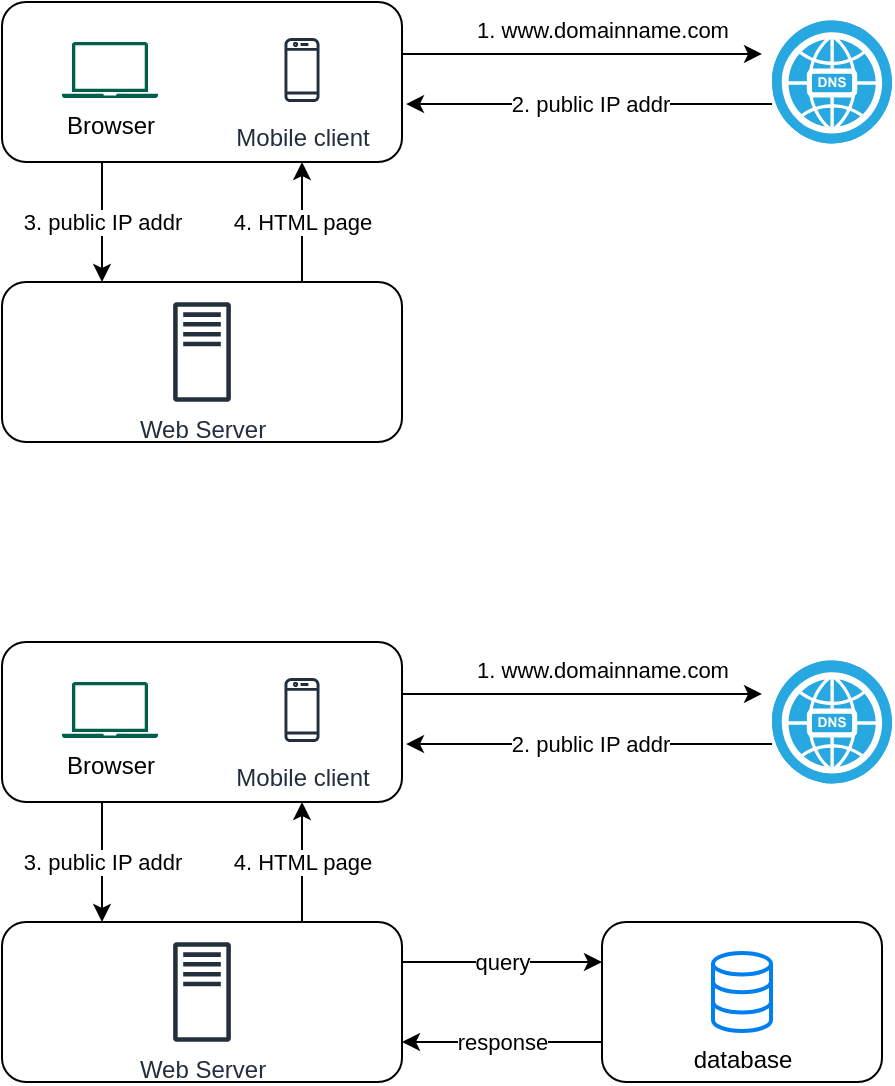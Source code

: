 <mxfile version="21.7.5" type="device">
  <diagram name="Page-1" id="climUnYcPCUF-67-xwz_">
    <mxGraphModel dx="954" dy="592" grid="1" gridSize="10" guides="1" tooltips="1" connect="1" arrows="1" fold="1" page="1" pageScale="1" pageWidth="850" pageHeight="1100" math="0" shadow="0">
      <root>
        <mxCell id="0" />
        <mxCell id="1" parent="0" />
        <mxCell id="LizJW1qsHxLCMso15Nv9-27" value="response" style="edgeStyle=orthogonalEdgeStyle;rounded=0;orthogonalLoop=1;jettySize=auto;html=1;entryX=1;entryY=0.75;entryDx=0;entryDy=0;" edge="1" parent="1" source="LizJW1qsHxLCMso15Nv9-24" target="LizJW1qsHxLCMso15Nv9-21">
          <mxGeometry relative="1" as="geometry">
            <Array as="points">
              <mxPoint x="270" y="560" />
              <mxPoint x="270" y="560" />
            </Array>
          </mxGeometry>
        </mxCell>
        <mxCell id="LizJW1qsHxLCMso15Nv9-24" value="" style="rounded=1;whiteSpace=wrap;html=1;" vertex="1" parent="1">
          <mxGeometry x="340" y="500" width="140" height="80" as="geometry" />
        </mxCell>
        <mxCell id="LizJW1qsHxLCMso15Nv9-5" style="edgeStyle=orthogonalEdgeStyle;rounded=0;orthogonalLoop=1;jettySize=auto;html=1;entryX=-0.083;entryY=0.272;entryDx=0;entryDy=0;entryPerimeter=0;" edge="1" parent="1" source="LizJW1qsHxLCMso15Nv9-1" target="LizJW1qsHxLCMso15Nv9-4">
          <mxGeometry relative="1" as="geometry">
            <Array as="points">
              <mxPoint x="290" y="66" />
              <mxPoint x="290" y="66" />
            </Array>
          </mxGeometry>
        </mxCell>
        <mxCell id="LizJW1qsHxLCMso15Nv9-6" value="1. www.domainname.com" style="edgeLabel;html=1;align=center;verticalAlign=middle;resizable=0;points=[];" vertex="1" connectable="0" parent="LizJW1qsHxLCMso15Nv9-5">
          <mxGeometry x="0.444" y="4" relative="1" as="geometry">
            <mxPoint x="-30" y="-8" as="offset" />
          </mxGeometry>
        </mxCell>
        <mxCell id="LizJW1qsHxLCMso15Nv9-10" value="3. public IP addr" style="edgeStyle=orthogonalEdgeStyle;rounded=0;orthogonalLoop=1;jettySize=auto;html=1;entryX=0.25;entryY=0;entryDx=0;entryDy=0;" edge="1" parent="1" source="LizJW1qsHxLCMso15Nv9-1" target="LizJW1qsHxLCMso15Nv9-8">
          <mxGeometry relative="1" as="geometry">
            <Array as="points">
              <mxPoint x="90" y="140" />
              <mxPoint x="90" y="140" />
            </Array>
          </mxGeometry>
        </mxCell>
        <mxCell id="LizJW1qsHxLCMso15Nv9-1" value="" style="rounded=1;whiteSpace=wrap;html=1;" vertex="1" parent="1">
          <mxGeometry x="40" y="40" width="200" height="80" as="geometry" />
        </mxCell>
        <mxCell id="LizJW1qsHxLCMso15Nv9-2" value="Browser" style="sketch=0;pointerEvents=1;shadow=0;dashed=0;html=1;strokeColor=none;fillColor=#005F4B;labelPosition=center;verticalLabelPosition=bottom;verticalAlign=top;align=center;outlineConnect=0;shape=mxgraph.veeam2.laptop;" vertex="1" parent="1">
          <mxGeometry x="70" y="60" width="48" height="28.0" as="geometry" />
        </mxCell>
        <mxCell id="LizJW1qsHxLCMso15Nv9-3" value="Mobile client" style="sketch=0;outlineConnect=0;fontColor=#232F3E;gradientColor=none;strokeColor=#232F3E;fillColor=#ffffff;dashed=0;verticalLabelPosition=bottom;verticalAlign=top;align=center;html=1;fontSize=12;fontStyle=0;aspect=fixed;shape=mxgraph.aws4.resourceIcon;resIcon=mxgraph.aws4.mobile_client;" vertex="1" parent="1">
          <mxGeometry x="170" y="54" width="40" height="40" as="geometry" />
        </mxCell>
        <mxCell id="LizJW1qsHxLCMso15Nv9-7" value="2. public IP addr" style="edgeStyle=orthogonalEdgeStyle;rounded=0;orthogonalLoop=1;jettySize=auto;html=1;entryX=1.01;entryY=0.638;entryDx=0;entryDy=0;entryPerimeter=0;" edge="1" parent="1" source="LizJW1qsHxLCMso15Nv9-4" target="LizJW1qsHxLCMso15Nv9-1">
          <mxGeometry relative="1" as="geometry">
            <Array as="points">
              <mxPoint x="380" y="91" />
              <mxPoint x="380" y="91" />
            </Array>
          </mxGeometry>
        </mxCell>
        <mxCell id="LizJW1qsHxLCMso15Nv9-4" value="" style="fillColor=#28A8E0;verticalLabelPosition=bottom;sketch=0;html=1;strokeColor=#ffffff;verticalAlign=top;align=center;points=[[0.145,0.145,0],[0.5,0,0],[0.855,0.145,0],[1,0.5,0],[0.855,0.855,0],[0.5,1,0],[0.145,0.855,0],[0,0.5,0]];pointerEvents=1;shape=mxgraph.cisco_safe.compositeIcon;bgIcon=ellipse;resIcon=mxgraph.cisco_safe.capability.dns;" vertex="1" parent="1">
          <mxGeometry x="425" y="49.25" width="60" height="61.5" as="geometry" />
        </mxCell>
        <mxCell id="LizJW1qsHxLCMso15Nv9-11" value="4. HTML page" style="edgeStyle=orthogonalEdgeStyle;rounded=0;orthogonalLoop=1;jettySize=auto;html=1;entryX=0.75;entryY=1;entryDx=0;entryDy=0;" edge="1" parent="1" source="LizJW1qsHxLCMso15Nv9-8" target="LizJW1qsHxLCMso15Nv9-1">
          <mxGeometry relative="1" as="geometry">
            <Array as="points">
              <mxPoint x="190" y="170" />
              <mxPoint x="190" y="170" />
            </Array>
          </mxGeometry>
        </mxCell>
        <mxCell id="LizJW1qsHxLCMso15Nv9-8" value="" style="rounded=1;whiteSpace=wrap;html=1;" vertex="1" parent="1">
          <mxGeometry x="40" y="180" width="200" height="80" as="geometry" />
        </mxCell>
        <mxCell id="LizJW1qsHxLCMso15Nv9-9" value="Web Server" style="sketch=0;outlineConnect=0;fontColor=#232F3E;gradientColor=none;fillColor=#232F3D;strokeColor=none;dashed=0;verticalLabelPosition=bottom;verticalAlign=top;align=center;html=1;fontSize=12;fontStyle=0;aspect=fixed;pointerEvents=1;shape=mxgraph.aws4.traditional_server;" vertex="1" parent="1">
          <mxGeometry x="125.58" y="190" width="28.85" height="50" as="geometry" />
        </mxCell>
        <mxCell id="LizJW1qsHxLCMso15Nv9-12" style="edgeStyle=orthogonalEdgeStyle;rounded=0;orthogonalLoop=1;jettySize=auto;html=1;entryX=-0.083;entryY=0.272;entryDx=0;entryDy=0;entryPerimeter=0;" edge="1" parent="1" source="LizJW1qsHxLCMso15Nv9-15" target="LizJW1qsHxLCMso15Nv9-19">
          <mxGeometry relative="1" as="geometry">
            <Array as="points">
              <mxPoint x="290" y="386" />
              <mxPoint x="290" y="386" />
            </Array>
          </mxGeometry>
        </mxCell>
        <mxCell id="LizJW1qsHxLCMso15Nv9-13" value="1. www.domainname.com" style="edgeLabel;html=1;align=center;verticalAlign=middle;resizable=0;points=[];" vertex="1" connectable="0" parent="LizJW1qsHxLCMso15Nv9-12">
          <mxGeometry x="0.444" y="4" relative="1" as="geometry">
            <mxPoint x="-30" y="-8" as="offset" />
          </mxGeometry>
        </mxCell>
        <mxCell id="LizJW1qsHxLCMso15Nv9-14" value="3. public IP addr" style="edgeStyle=orthogonalEdgeStyle;rounded=0;orthogonalLoop=1;jettySize=auto;html=1;entryX=0.25;entryY=0;entryDx=0;entryDy=0;" edge="1" parent="1" source="LizJW1qsHxLCMso15Nv9-15" target="LizJW1qsHxLCMso15Nv9-21">
          <mxGeometry relative="1" as="geometry">
            <Array as="points">
              <mxPoint x="90" y="460" />
              <mxPoint x="90" y="460" />
            </Array>
          </mxGeometry>
        </mxCell>
        <mxCell id="LizJW1qsHxLCMso15Nv9-15" value="" style="rounded=1;whiteSpace=wrap;html=1;" vertex="1" parent="1">
          <mxGeometry x="40" y="360" width="200" height="80" as="geometry" />
        </mxCell>
        <mxCell id="LizJW1qsHxLCMso15Nv9-16" value="Browser" style="sketch=0;pointerEvents=1;shadow=0;dashed=0;html=1;strokeColor=none;fillColor=#005F4B;labelPosition=center;verticalLabelPosition=bottom;verticalAlign=top;align=center;outlineConnect=0;shape=mxgraph.veeam2.laptop;" vertex="1" parent="1">
          <mxGeometry x="70" y="380" width="48" height="28.0" as="geometry" />
        </mxCell>
        <mxCell id="LizJW1qsHxLCMso15Nv9-17" value="Mobile client" style="sketch=0;outlineConnect=0;fontColor=#232F3E;gradientColor=none;strokeColor=#232F3E;fillColor=#ffffff;dashed=0;verticalLabelPosition=bottom;verticalAlign=top;align=center;html=1;fontSize=12;fontStyle=0;aspect=fixed;shape=mxgraph.aws4.resourceIcon;resIcon=mxgraph.aws4.mobile_client;" vertex="1" parent="1">
          <mxGeometry x="170" y="374" width="40" height="40" as="geometry" />
        </mxCell>
        <mxCell id="LizJW1qsHxLCMso15Nv9-18" value="2. public IP addr" style="edgeStyle=orthogonalEdgeStyle;rounded=0;orthogonalLoop=1;jettySize=auto;html=1;entryX=1.01;entryY=0.638;entryDx=0;entryDy=0;entryPerimeter=0;" edge="1" parent="1" source="LizJW1qsHxLCMso15Nv9-19" target="LizJW1qsHxLCMso15Nv9-15">
          <mxGeometry relative="1" as="geometry">
            <Array as="points">
              <mxPoint x="380" y="411" />
              <mxPoint x="380" y="411" />
            </Array>
          </mxGeometry>
        </mxCell>
        <mxCell id="LizJW1qsHxLCMso15Nv9-19" value="" style="fillColor=#28A8E0;verticalLabelPosition=bottom;sketch=0;html=1;strokeColor=#ffffff;verticalAlign=top;align=center;points=[[0.145,0.145,0],[0.5,0,0],[0.855,0.145,0],[1,0.5,0],[0.855,0.855,0],[0.5,1,0],[0.145,0.855,0],[0,0.5,0]];pointerEvents=1;shape=mxgraph.cisco_safe.compositeIcon;bgIcon=ellipse;resIcon=mxgraph.cisco_safe.capability.dns;" vertex="1" parent="1">
          <mxGeometry x="425" y="369.25" width="60" height="61.5" as="geometry" />
        </mxCell>
        <mxCell id="LizJW1qsHxLCMso15Nv9-20" value="4. HTML page" style="edgeStyle=orthogonalEdgeStyle;rounded=0;orthogonalLoop=1;jettySize=auto;html=1;entryX=0.75;entryY=1;entryDx=0;entryDy=0;" edge="1" parent="1" source="LizJW1qsHxLCMso15Nv9-21" target="LizJW1qsHxLCMso15Nv9-15">
          <mxGeometry relative="1" as="geometry">
            <Array as="points">
              <mxPoint x="190" y="490" />
              <mxPoint x="190" y="490" />
            </Array>
          </mxGeometry>
        </mxCell>
        <mxCell id="LizJW1qsHxLCMso15Nv9-26" value="query" style="edgeStyle=orthogonalEdgeStyle;rounded=0;orthogonalLoop=1;jettySize=auto;html=1;entryX=0;entryY=0.25;entryDx=0;entryDy=0;" edge="1" parent="1" source="LizJW1qsHxLCMso15Nv9-21" target="LizJW1qsHxLCMso15Nv9-24">
          <mxGeometry relative="1" as="geometry">
            <Array as="points">
              <mxPoint x="250" y="520" />
              <mxPoint x="250" y="520" />
            </Array>
          </mxGeometry>
        </mxCell>
        <mxCell id="LizJW1qsHxLCMso15Nv9-21" value="" style="rounded=1;whiteSpace=wrap;html=1;" vertex="1" parent="1">
          <mxGeometry x="40" y="500" width="200" height="80" as="geometry" />
        </mxCell>
        <mxCell id="LizJW1qsHxLCMso15Nv9-22" value="Web Server" style="sketch=0;outlineConnect=0;fontColor=#232F3E;gradientColor=none;fillColor=#232F3D;strokeColor=none;dashed=0;verticalLabelPosition=bottom;verticalAlign=top;align=center;html=1;fontSize=12;fontStyle=0;aspect=fixed;pointerEvents=1;shape=mxgraph.aws4.traditional_server;" vertex="1" parent="1">
          <mxGeometry x="125.58" y="510" width="28.85" height="50" as="geometry" />
        </mxCell>
        <mxCell id="LizJW1qsHxLCMso15Nv9-23" value="database" style="html=1;verticalLabelPosition=bottom;align=center;labelBackgroundColor=#ffffff;verticalAlign=top;strokeWidth=2;strokeColor=#0080F0;shadow=0;dashed=0;shape=mxgraph.ios7.icons.data;" vertex="1" parent="1">
          <mxGeometry x="395.5" y="515.5" width="29" height="39" as="geometry" />
        </mxCell>
      </root>
    </mxGraphModel>
  </diagram>
</mxfile>
